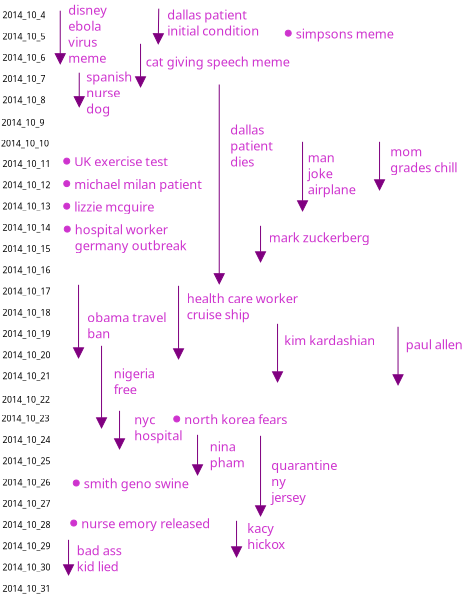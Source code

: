 <?xml version="1.0" encoding="UTF-8"?>
<dia:diagram xmlns:dia="http://www.lysator.liu.se/~alla/dia/">
  <dia:layer name="Background" visible="true" active="true">
    <dia:object type="Standard - Text" version="1" id="O0">
      <dia:attribute name="obj_pos">
        <dia:point val="1.16,1.737"/>
      </dia:attribute>
      <dia:attribute name="obj_bb">
        <dia:rectangle val="1.16,1.33;3.537,1.842"/>
      </dia:attribute>
      <dia:attribute name="text">
        <dia:composite type="text">
          <dia:attribute name="string">
            <dia:string>#2014_10_4#</dia:string>
          </dia:attribute>
          <dia:attribute name="font">
            <dia:font family="sans" style="0" name="Helvetica"/>
          </dia:attribute>
          <dia:attribute name="height">
            <dia:real val="0.546"/>
          </dia:attribute>
          <dia:attribute name="pos">
            <dia:point val="1.16,1.737"/>
          </dia:attribute>
          <dia:attribute name="color">
            <dia:color val="#000000"/>
          </dia:attribute>
          <dia:attribute name="alignment">
            <dia:enum val="0"/>
          </dia:attribute>
        </dia:composite>
      </dia:attribute>
      <dia:attribute name="valign">
        <dia:enum val="3"/>
      </dia:attribute>
    </dia:object>
    <dia:object type="Standard - Text" version="1" id="O1">
      <dia:attribute name="obj_pos">
        <dia:point val="1.16,2.799"/>
      </dia:attribute>
      <dia:attribute name="obj_bb">
        <dia:rectangle val="1.16,2.391;3.537,2.904"/>
      </dia:attribute>
      <dia:attribute name="text">
        <dia:composite type="text">
          <dia:attribute name="string">
            <dia:string>#2014_10_5#</dia:string>
          </dia:attribute>
          <dia:attribute name="font">
            <dia:font family="sans" style="0" name="Helvetica"/>
          </dia:attribute>
          <dia:attribute name="height">
            <dia:real val="0.546"/>
          </dia:attribute>
          <dia:attribute name="pos">
            <dia:point val="1.16,2.799"/>
          </dia:attribute>
          <dia:attribute name="color">
            <dia:color val="#000000"/>
          </dia:attribute>
          <dia:attribute name="alignment">
            <dia:enum val="0"/>
          </dia:attribute>
        </dia:composite>
      </dia:attribute>
      <dia:attribute name="valign">
        <dia:enum val="3"/>
      </dia:attribute>
    </dia:object>
    <dia:object type="Standard - Text" version="1" id="O2">
      <dia:attribute name="obj_pos">
        <dia:point val="1.16,3.861"/>
      </dia:attribute>
      <dia:attribute name="obj_bb">
        <dia:rectangle val="1.16,3.453;3.537,3.966"/>
      </dia:attribute>
      <dia:attribute name="text">
        <dia:composite type="text">
          <dia:attribute name="string">
            <dia:string>#2014_10_6#</dia:string>
          </dia:attribute>
          <dia:attribute name="font">
            <dia:font family="sans" style="0" name="Helvetica"/>
          </dia:attribute>
          <dia:attribute name="height">
            <dia:real val="0.546"/>
          </dia:attribute>
          <dia:attribute name="pos">
            <dia:point val="1.16,3.861"/>
          </dia:attribute>
          <dia:attribute name="color">
            <dia:color val="#000000"/>
          </dia:attribute>
          <dia:attribute name="alignment">
            <dia:enum val="0"/>
          </dia:attribute>
        </dia:composite>
      </dia:attribute>
      <dia:attribute name="valign">
        <dia:enum val="3"/>
      </dia:attribute>
    </dia:object>
    <dia:object type="Standard - Text" version="1" id="O3">
      <dia:attribute name="obj_pos">
        <dia:point val="1.16,4.922"/>
      </dia:attribute>
      <dia:attribute name="obj_bb">
        <dia:rectangle val="1.16,4.515;3.537,5.027"/>
      </dia:attribute>
      <dia:attribute name="text">
        <dia:composite type="text">
          <dia:attribute name="string">
            <dia:string>#2014_10_7#</dia:string>
          </dia:attribute>
          <dia:attribute name="font">
            <dia:font family="sans" style="0" name="Helvetica"/>
          </dia:attribute>
          <dia:attribute name="height">
            <dia:real val="0.546"/>
          </dia:attribute>
          <dia:attribute name="pos">
            <dia:point val="1.16,4.922"/>
          </dia:attribute>
          <dia:attribute name="color">
            <dia:color val="#000000"/>
          </dia:attribute>
          <dia:attribute name="alignment">
            <dia:enum val="0"/>
          </dia:attribute>
        </dia:composite>
      </dia:attribute>
      <dia:attribute name="valign">
        <dia:enum val="3"/>
      </dia:attribute>
    </dia:object>
    <dia:object type="Standard - Text" version="1" id="O4">
      <dia:attribute name="obj_pos">
        <dia:point val="1.16,5.984"/>
      </dia:attribute>
      <dia:attribute name="obj_bb">
        <dia:rectangle val="1.16,5.577;3.537,6.089"/>
      </dia:attribute>
      <dia:attribute name="text">
        <dia:composite type="text">
          <dia:attribute name="string">
            <dia:string>#2014_10_8#</dia:string>
          </dia:attribute>
          <dia:attribute name="font">
            <dia:font family="sans" style="0" name="Helvetica"/>
          </dia:attribute>
          <dia:attribute name="height">
            <dia:real val="0.546"/>
          </dia:attribute>
          <dia:attribute name="pos">
            <dia:point val="1.16,5.984"/>
          </dia:attribute>
          <dia:attribute name="color">
            <dia:color val="#000000"/>
          </dia:attribute>
          <dia:attribute name="alignment">
            <dia:enum val="0"/>
          </dia:attribute>
        </dia:composite>
      </dia:attribute>
      <dia:attribute name="valign">
        <dia:enum val="3"/>
      </dia:attribute>
    </dia:object>
    <dia:object type="Standard - Text" version="1" id="O5">
      <dia:attribute name="obj_pos">
        <dia:point val="1.11,7.108"/>
      </dia:attribute>
      <dia:attribute name="obj_bb">
        <dia:rectangle val="1.11,6.7;3.487,7.213"/>
      </dia:attribute>
      <dia:attribute name="text">
        <dia:composite type="text">
          <dia:attribute name="string">
            <dia:string>#2014_10_9#</dia:string>
          </dia:attribute>
          <dia:attribute name="font">
            <dia:font family="sans" style="0" name="Helvetica"/>
          </dia:attribute>
          <dia:attribute name="height">
            <dia:real val="0.546"/>
          </dia:attribute>
          <dia:attribute name="pos">
            <dia:point val="1.11,7.108"/>
          </dia:attribute>
          <dia:attribute name="color">
            <dia:color val="#000000"/>
          </dia:attribute>
          <dia:attribute name="alignment">
            <dia:enum val="0"/>
          </dia:attribute>
        </dia:composite>
      </dia:attribute>
      <dia:attribute name="valign">
        <dia:enum val="3"/>
      </dia:attribute>
    </dia:object>
    <dia:object type="Standard - Text" version="1" id="O6">
      <dia:attribute name="obj_pos">
        <dia:point val="1.16,9.17"/>
      </dia:attribute>
      <dia:attribute name="obj_bb">
        <dia:rectangle val="1.16,8.762;3.815,9.275"/>
      </dia:attribute>
      <dia:attribute name="text">
        <dia:composite type="text">
          <dia:attribute name="string">
            <dia:string>#2014_10_11#</dia:string>
          </dia:attribute>
          <dia:attribute name="font">
            <dia:font family="sans" style="0" name="Helvetica"/>
          </dia:attribute>
          <dia:attribute name="height">
            <dia:real val="0.546"/>
          </dia:attribute>
          <dia:attribute name="pos">
            <dia:point val="1.16,9.17"/>
          </dia:attribute>
          <dia:attribute name="color">
            <dia:color val="#000000"/>
          </dia:attribute>
          <dia:attribute name="alignment">
            <dia:enum val="0"/>
          </dia:attribute>
        </dia:composite>
      </dia:attribute>
      <dia:attribute name="valign">
        <dia:enum val="3"/>
      </dia:attribute>
    </dia:object>
    <dia:object type="Standard - Text" version="1" id="O7">
      <dia:attribute name="obj_pos">
        <dia:point val="1.16,10.231"/>
      </dia:attribute>
      <dia:attribute name="obj_bb">
        <dia:rectangle val="1.16,9.824;3.815,10.336"/>
      </dia:attribute>
      <dia:attribute name="text">
        <dia:composite type="text">
          <dia:attribute name="string">
            <dia:string>#2014_10_12#</dia:string>
          </dia:attribute>
          <dia:attribute name="font">
            <dia:font family="sans" style="0" name="Helvetica"/>
          </dia:attribute>
          <dia:attribute name="height">
            <dia:real val="0.546"/>
          </dia:attribute>
          <dia:attribute name="pos">
            <dia:point val="1.16,10.231"/>
          </dia:attribute>
          <dia:attribute name="color">
            <dia:color val="#000000"/>
          </dia:attribute>
          <dia:attribute name="alignment">
            <dia:enum val="0"/>
          </dia:attribute>
        </dia:composite>
      </dia:attribute>
      <dia:attribute name="valign">
        <dia:enum val="3"/>
      </dia:attribute>
    </dia:object>
    <dia:object type="Standard - Text" version="1" id="O8">
      <dia:attribute name="obj_pos">
        <dia:point val="1.16,11.293"/>
      </dia:attribute>
      <dia:attribute name="obj_bb">
        <dia:rectangle val="1.16,10.886;3.815,11.398"/>
      </dia:attribute>
      <dia:attribute name="text">
        <dia:composite type="text">
          <dia:attribute name="string">
            <dia:string>#2014_10_13#</dia:string>
          </dia:attribute>
          <dia:attribute name="font">
            <dia:font family="sans" style="0" name="Helvetica"/>
          </dia:attribute>
          <dia:attribute name="height">
            <dia:real val="0.546"/>
          </dia:attribute>
          <dia:attribute name="pos">
            <dia:point val="1.16,11.293"/>
          </dia:attribute>
          <dia:attribute name="color">
            <dia:color val="#000000"/>
          </dia:attribute>
          <dia:attribute name="alignment">
            <dia:enum val="0"/>
          </dia:attribute>
        </dia:composite>
      </dia:attribute>
      <dia:attribute name="valign">
        <dia:enum val="3"/>
      </dia:attribute>
    </dia:object>
    <dia:object type="Standard - Text" version="1" id="O9">
      <dia:attribute name="obj_pos">
        <dia:point val="1.16,12.355"/>
      </dia:attribute>
      <dia:attribute name="obj_bb">
        <dia:rectangle val="1.16,11.947;3.815,12.46"/>
      </dia:attribute>
      <dia:attribute name="text">
        <dia:composite type="text">
          <dia:attribute name="string">
            <dia:string>#2014_10_14#</dia:string>
          </dia:attribute>
          <dia:attribute name="font">
            <dia:font family="sans" style="0" name="Helvetica"/>
          </dia:attribute>
          <dia:attribute name="height">
            <dia:real val="0.546"/>
          </dia:attribute>
          <dia:attribute name="pos">
            <dia:point val="1.16,12.355"/>
          </dia:attribute>
          <dia:attribute name="color">
            <dia:color val="#000000"/>
          </dia:attribute>
          <dia:attribute name="alignment">
            <dia:enum val="0"/>
          </dia:attribute>
        </dia:composite>
      </dia:attribute>
      <dia:attribute name="valign">
        <dia:enum val="3"/>
      </dia:attribute>
    </dia:object>
    <dia:object type="Standard - Text" version="1" id="O10">
      <dia:attribute name="obj_pos">
        <dia:point val="1.16,13.417"/>
      </dia:attribute>
      <dia:attribute name="obj_bb">
        <dia:rectangle val="1.16,13.009;3.815,13.522"/>
      </dia:attribute>
      <dia:attribute name="text">
        <dia:composite type="text">
          <dia:attribute name="string">
            <dia:string>#2014_10_15#</dia:string>
          </dia:attribute>
          <dia:attribute name="font">
            <dia:font family="sans" style="0" name="Helvetica"/>
          </dia:attribute>
          <dia:attribute name="height">
            <dia:real val="0.546"/>
          </dia:attribute>
          <dia:attribute name="pos">
            <dia:point val="1.16,13.417"/>
          </dia:attribute>
          <dia:attribute name="color">
            <dia:color val="#000000"/>
          </dia:attribute>
          <dia:attribute name="alignment">
            <dia:enum val="0"/>
          </dia:attribute>
        </dia:composite>
      </dia:attribute>
      <dia:attribute name="valign">
        <dia:enum val="3"/>
      </dia:attribute>
    </dia:object>
    <dia:object type="Standard - Text" version="1" id="O11">
      <dia:attribute name="obj_pos">
        <dia:point val="1.16,14.479"/>
      </dia:attribute>
      <dia:attribute name="obj_bb">
        <dia:rectangle val="1.16,14.071;3.815,14.584"/>
      </dia:attribute>
      <dia:attribute name="text">
        <dia:composite type="text">
          <dia:attribute name="string">
            <dia:string>#2014_10_16#</dia:string>
          </dia:attribute>
          <dia:attribute name="font">
            <dia:font family="sans" style="0" name="Helvetica"/>
          </dia:attribute>
          <dia:attribute name="height">
            <dia:real val="0.546"/>
          </dia:attribute>
          <dia:attribute name="pos">
            <dia:point val="1.16,14.479"/>
          </dia:attribute>
          <dia:attribute name="color">
            <dia:color val="#000000"/>
          </dia:attribute>
          <dia:attribute name="alignment">
            <dia:enum val="0"/>
          </dia:attribute>
        </dia:composite>
      </dia:attribute>
      <dia:attribute name="valign">
        <dia:enum val="3"/>
      </dia:attribute>
    </dia:object>
    <dia:object type="Standard - Text" version="1" id="O12">
      <dia:attribute name="obj_pos">
        <dia:point val="1.16,15.54"/>
      </dia:attribute>
      <dia:attribute name="obj_bb">
        <dia:rectangle val="1.16,15.133;3.815,15.645"/>
      </dia:attribute>
      <dia:attribute name="text">
        <dia:composite type="text">
          <dia:attribute name="string">
            <dia:string>#2014_10_17#</dia:string>
          </dia:attribute>
          <dia:attribute name="font">
            <dia:font family="sans" style="0" name="Helvetica"/>
          </dia:attribute>
          <dia:attribute name="height">
            <dia:real val="0.546"/>
          </dia:attribute>
          <dia:attribute name="pos">
            <dia:point val="1.16,15.54"/>
          </dia:attribute>
          <dia:attribute name="color">
            <dia:color val="#000000"/>
          </dia:attribute>
          <dia:attribute name="alignment">
            <dia:enum val="0"/>
          </dia:attribute>
        </dia:composite>
      </dia:attribute>
      <dia:attribute name="valign">
        <dia:enum val="3"/>
      </dia:attribute>
    </dia:object>
    <dia:object type="Standard - Text" version="1" id="O13">
      <dia:attribute name="obj_pos">
        <dia:point val="1.16,16.602"/>
      </dia:attribute>
      <dia:attribute name="obj_bb">
        <dia:rectangle val="1.16,16.195;3.815,16.707"/>
      </dia:attribute>
      <dia:attribute name="text">
        <dia:composite type="text">
          <dia:attribute name="string">
            <dia:string>#2014_10_18#</dia:string>
          </dia:attribute>
          <dia:attribute name="font">
            <dia:font family="sans" style="0" name="Helvetica"/>
          </dia:attribute>
          <dia:attribute name="height">
            <dia:real val="0.546"/>
          </dia:attribute>
          <dia:attribute name="pos">
            <dia:point val="1.16,16.602"/>
          </dia:attribute>
          <dia:attribute name="color">
            <dia:color val="#000000"/>
          </dia:attribute>
          <dia:attribute name="alignment">
            <dia:enum val="0"/>
          </dia:attribute>
        </dia:composite>
      </dia:attribute>
      <dia:attribute name="valign">
        <dia:enum val="3"/>
      </dia:attribute>
    </dia:object>
    <dia:object type="Standard - Text" version="1" id="O14">
      <dia:attribute name="obj_pos">
        <dia:point val="1.16,17.664"/>
      </dia:attribute>
      <dia:attribute name="obj_bb">
        <dia:rectangle val="1.16,17.256;3.815,17.769"/>
      </dia:attribute>
      <dia:attribute name="text">
        <dia:composite type="text">
          <dia:attribute name="string">
            <dia:string>#2014_10_19#</dia:string>
          </dia:attribute>
          <dia:attribute name="font">
            <dia:font family="sans" style="0" name="Helvetica"/>
          </dia:attribute>
          <dia:attribute name="height">
            <dia:real val="0.546"/>
          </dia:attribute>
          <dia:attribute name="pos">
            <dia:point val="1.16,17.664"/>
          </dia:attribute>
          <dia:attribute name="color">
            <dia:color val="#000000"/>
          </dia:attribute>
          <dia:attribute name="alignment">
            <dia:enum val="0"/>
          </dia:attribute>
        </dia:composite>
      </dia:attribute>
      <dia:attribute name="valign">
        <dia:enum val="3"/>
      </dia:attribute>
    </dia:object>
    <dia:object type="Standard - Text" version="1" id="O15">
      <dia:attribute name="obj_pos">
        <dia:point val="1.16,18.726"/>
      </dia:attribute>
      <dia:attribute name="obj_bb">
        <dia:rectangle val="1.16,18.318;3.815,18.831"/>
      </dia:attribute>
      <dia:attribute name="text">
        <dia:composite type="text">
          <dia:attribute name="string">
            <dia:string>#2014_10_20#</dia:string>
          </dia:attribute>
          <dia:attribute name="font">
            <dia:font family="sans" style="0" name="Helvetica"/>
          </dia:attribute>
          <dia:attribute name="height">
            <dia:real val="0.546"/>
          </dia:attribute>
          <dia:attribute name="pos">
            <dia:point val="1.16,18.726"/>
          </dia:attribute>
          <dia:attribute name="color">
            <dia:color val="#000000"/>
          </dia:attribute>
          <dia:attribute name="alignment">
            <dia:enum val="0"/>
          </dia:attribute>
        </dia:composite>
      </dia:attribute>
      <dia:attribute name="valign">
        <dia:enum val="3"/>
      </dia:attribute>
    </dia:object>
    <dia:object type="Standard - Text" version="1" id="O16">
      <dia:attribute name="obj_pos">
        <dia:point val="1.16,19.787"/>
      </dia:attribute>
      <dia:attribute name="obj_bb">
        <dia:rectangle val="1.16,19.38;3.815,19.892"/>
      </dia:attribute>
      <dia:attribute name="text">
        <dia:composite type="text">
          <dia:attribute name="string">
            <dia:string>#2014_10_21#</dia:string>
          </dia:attribute>
          <dia:attribute name="font">
            <dia:font family="sans" style="0" name="Helvetica"/>
          </dia:attribute>
          <dia:attribute name="height">
            <dia:real val="0.546"/>
          </dia:attribute>
          <dia:attribute name="pos">
            <dia:point val="1.16,19.787"/>
          </dia:attribute>
          <dia:attribute name="color">
            <dia:color val="#000000"/>
          </dia:attribute>
          <dia:attribute name="alignment">
            <dia:enum val="0"/>
          </dia:attribute>
        </dia:composite>
      </dia:attribute>
      <dia:attribute name="valign">
        <dia:enum val="3"/>
      </dia:attribute>
    </dia:object>
    <dia:object type="Standard - Text" version="1" id="O17">
      <dia:attribute name="obj_pos">
        <dia:point val="1.11,21.899"/>
      </dia:attribute>
      <dia:attribute name="obj_bb">
        <dia:rectangle val="1.11,21.492;3.765,22.004"/>
      </dia:attribute>
      <dia:attribute name="text">
        <dia:composite type="text">
          <dia:attribute name="string">
            <dia:string>#2014_10_23#</dia:string>
          </dia:attribute>
          <dia:attribute name="font">
            <dia:font family="sans" style="0" name="Helvetica"/>
          </dia:attribute>
          <dia:attribute name="height">
            <dia:real val="0.546"/>
          </dia:attribute>
          <dia:attribute name="pos">
            <dia:point val="1.11,21.899"/>
          </dia:attribute>
          <dia:attribute name="color">
            <dia:color val="#000000"/>
          </dia:attribute>
          <dia:attribute name="alignment">
            <dia:enum val="0"/>
          </dia:attribute>
        </dia:composite>
      </dia:attribute>
      <dia:attribute name="valign">
        <dia:enum val="3"/>
      </dia:attribute>
    </dia:object>
    <dia:object type="Standard - Text" version="1" id="O18">
      <dia:attribute name="obj_pos">
        <dia:point val="1.16,22.973"/>
      </dia:attribute>
      <dia:attribute name="obj_bb">
        <dia:rectangle val="1.16,22.565;3.815,23.078"/>
      </dia:attribute>
      <dia:attribute name="text">
        <dia:composite type="text">
          <dia:attribute name="string">
            <dia:string>#2014_10_24#</dia:string>
          </dia:attribute>
          <dia:attribute name="font">
            <dia:font family="sans" style="0" name="Helvetica"/>
          </dia:attribute>
          <dia:attribute name="height">
            <dia:real val="0.546"/>
          </dia:attribute>
          <dia:attribute name="pos">
            <dia:point val="1.16,22.973"/>
          </dia:attribute>
          <dia:attribute name="color">
            <dia:color val="#000000"/>
          </dia:attribute>
          <dia:attribute name="alignment">
            <dia:enum val="0"/>
          </dia:attribute>
        </dia:composite>
      </dia:attribute>
      <dia:attribute name="valign">
        <dia:enum val="3"/>
      </dia:attribute>
    </dia:object>
    <dia:object type="Standard - Text" version="1" id="O19">
      <dia:attribute name="obj_pos">
        <dia:point val="1.16,24.035"/>
      </dia:attribute>
      <dia:attribute name="obj_bb">
        <dia:rectangle val="1.16,23.627;3.815,24.14"/>
      </dia:attribute>
      <dia:attribute name="text">
        <dia:composite type="text">
          <dia:attribute name="string">
            <dia:string>#2014_10_25#</dia:string>
          </dia:attribute>
          <dia:attribute name="font">
            <dia:font family="sans" style="0" name="Helvetica"/>
          </dia:attribute>
          <dia:attribute name="height">
            <dia:real val="0.546"/>
          </dia:attribute>
          <dia:attribute name="pos">
            <dia:point val="1.16,24.035"/>
          </dia:attribute>
          <dia:attribute name="color">
            <dia:color val="#000000"/>
          </dia:attribute>
          <dia:attribute name="alignment">
            <dia:enum val="0"/>
          </dia:attribute>
        </dia:composite>
      </dia:attribute>
      <dia:attribute name="valign">
        <dia:enum val="3"/>
      </dia:attribute>
    </dia:object>
    <dia:object type="Standard - Text" version="1" id="O20">
      <dia:attribute name="obj_pos">
        <dia:point val="1.16,25.096"/>
      </dia:attribute>
      <dia:attribute name="obj_bb">
        <dia:rectangle val="1.16,24.689;3.815,25.201"/>
      </dia:attribute>
      <dia:attribute name="text">
        <dia:composite type="text">
          <dia:attribute name="string">
            <dia:string>#2014_10_26#</dia:string>
          </dia:attribute>
          <dia:attribute name="font">
            <dia:font family="sans" style="0" name="Helvetica"/>
          </dia:attribute>
          <dia:attribute name="height">
            <dia:real val="0.546"/>
          </dia:attribute>
          <dia:attribute name="pos">
            <dia:point val="1.16,25.096"/>
          </dia:attribute>
          <dia:attribute name="color">
            <dia:color val="#000000"/>
          </dia:attribute>
          <dia:attribute name="alignment">
            <dia:enum val="0"/>
          </dia:attribute>
        </dia:composite>
      </dia:attribute>
      <dia:attribute name="valign">
        <dia:enum val="3"/>
      </dia:attribute>
    </dia:object>
    <dia:object type="Standard - Text" version="1" id="O21">
      <dia:attribute name="obj_pos">
        <dia:point val="1.16,26.158"/>
      </dia:attribute>
      <dia:attribute name="obj_bb">
        <dia:rectangle val="1.16,25.751;3.815,26.263"/>
      </dia:attribute>
      <dia:attribute name="text">
        <dia:composite type="text">
          <dia:attribute name="string">
            <dia:string>#2014_10_27#</dia:string>
          </dia:attribute>
          <dia:attribute name="font">
            <dia:font family="sans" style="0" name="Helvetica"/>
          </dia:attribute>
          <dia:attribute name="height">
            <dia:real val="0.546"/>
          </dia:attribute>
          <dia:attribute name="pos">
            <dia:point val="1.16,26.158"/>
          </dia:attribute>
          <dia:attribute name="color">
            <dia:color val="#000000"/>
          </dia:attribute>
          <dia:attribute name="alignment">
            <dia:enum val="0"/>
          </dia:attribute>
        </dia:composite>
      </dia:attribute>
      <dia:attribute name="valign">
        <dia:enum val="3"/>
      </dia:attribute>
    </dia:object>
    <dia:object type="Standard - Text" version="1" id="O22">
      <dia:attribute name="obj_pos">
        <dia:point val="1.16,29.343"/>
      </dia:attribute>
      <dia:attribute name="obj_bb">
        <dia:rectangle val="1.16,28.936;3.815,29.448"/>
      </dia:attribute>
      <dia:attribute name="text">
        <dia:composite type="text">
          <dia:attribute name="string">
            <dia:string>#2014_10_30#</dia:string>
          </dia:attribute>
          <dia:attribute name="font">
            <dia:font family="sans" style="0" name="Helvetica"/>
          </dia:attribute>
          <dia:attribute name="height">
            <dia:real val="0.546"/>
          </dia:attribute>
          <dia:attribute name="pos">
            <dia:point val="1.16,29.343"/>
          </dia:attribute>
          <dia:attribute name="color">
            <dia:color val="#000000"/>
          </dia:attribute>
          <dia:attribute name="alignment">
            <dia:enum val="0"/>
          </dia:attribute>
        </dia:composite>
      </dia:attribute>
      <dia:attribute name="valign">
        <dia:enum val="3"/>
      </dia:attribute>
    </dia:object>
    <dia:object type="Standard - Text" version="1" id="O23">
      <dia:attribute name="obj_pos">
        <dia:point val="1.16,27.22"/>
      </dia:attribute>
      <dia:attribute name="obj_bb">
        <dia:rectangle val="1.16,26.812;3.815,27.325"/>
      </dia:attribute>
      <dia:attribute name="text">
        <dia:composite type="text">
          <dia:attribute name="string">
            <dia:string>#2014_10_28#</dia:string>
          </dia:attribute>
          <dia:attribute name="font">
            <dia:font family="sans" style="0" name="Helvetica"/>
          </dia:attribute>
          <dia:attribute name="height">
            <dia:real val="0.546"/>
          </dia:attribute>
          <dia:attribute name="pos">
            <dia:point val="1.16,27.22"/>
          </dia:attribute>
          <dia:attribute name="color">
            <dia:color val="#000000"/>
          </dia:attribute>
          <dia:attribute name="alignment">
            <dia:enum val="0"/>
          </dia:attribute>
        </dia:composite>
      </dia:attribute>
      <dia:attribute name="valign">
        <dia:enum val="3"/>
      </dia:attribute>
    </dia:object>
    <dia:object type="Standard - Text" version="1" id="O24">
      <dia:attribute name="obj_pos">
        <dia:point val="1.16,28.282"/>
      </dia:attribute>
      <dia:attribute name="obj_bb">
        <dia:rectangle val="1.16,27.874;3.815,28.387"/>
      </dia:attribute>
      <dia:attribute name="text">
        <dia:composite type="text">
          <dia:attribute name="string">
            <dia:string>#2014_10_29#</dia:string>
          </dia:attribute>
          <dia:attribute name="font">
            <dia:font family="sans" style="0" name="Helvetica"/>
          </dia:attribute>
          <dia:attribute name="height">
            <dia:real val="0.546"/>
          </dia:attribute>
          <dia:attribute name="pos">
            <dia:point val="1.16,28.282"/>
          </dia:attribute>
          <dia:attribute name="color">
            <dia:color val="#000000"/>
          </dia:attribute>
          <dia:attribute name="alignment">
            <dia:enum val="0"/>
          </dia:attribute>
        </dia:composite>
      </dia:attribute>
      <dia:attribute name="valign">
        <dia:enum val="3"/>
      </dia:attribute>
    </dia:object>
    <dia:object type="Standard - Text" version="1" id="O25">
      <dia:attribute name="obj_pos">
        <dia:point val="1.16,30.405"/>
      </dia:attribute>
      <dia:attribute name="obj_bb">
        <dia:rectangle val="1.16,29.998;3.815,30.51"/>
      </dia:attribute>
      <dia:attribute name="text">
        <dia:composite type="text">
          <dia:attribute name="string">
            <dia:string>#2014_10_31#</dia:string>
          </dia:attribute>
          <dia:attribute name="font">
            <dia:font family="sans" style="0" name="Helvetica"/>
          </dia:attribute>
          <dia:attribute name="height">
            <dia:real val="0.546"/>
          </dia:attribute>
          <dia:attribute name="pos">
            <dia:point val="1.16,30.405"/>
          </dia:attribute>
          <dia:attribute name="color">
            <dia:color val="#000000"/>
          </dia:attribute>
          <dia:attribute name="alignment">
            <dia:enum val="0"/>
          </dia:attribute>
        </dia:composite>
      </dia:attribute>
      <dia:attribute name="valign">
        <dia:enum val="3"/>
      </dia:attribute>
    </dia:object>
    <dia:object type="Standard - Text" version="1" id="O26">
      <dia:attribute name="obj_pos">
        <dia:point val="1.088,8.146"/>
      </dia:attribute>
      <dia:attribute name="obj_bb">
        <dia:rectangle val="1.088,7.739;3.743,8.251"/>
      </dia:attribute>
      <dia:attribute name="text">
        <dia:composite type="text">
          <dia:attribute name="string">
            <dia:string>#2014_10_10#</dia:string>
          </dia:attribute>
          <dia:attribute name="font">
            <dia:font family="sans" style="0" name="Helvetica"/>
          </dia:attribute>
          <dia:attribute name="height">
            <dia:real val="0.546"/>
          </dia:attribute>
          <dia:attribute name="pos">
            <dia:point val="1.088,8.146"/>
          </dia:attribute>
          <dia:attribute name="color">
            <dia:color val="#000000"/>
          </dia:attribute>
          <dia:attribute name="alignment">
            <dia:enum val="0"/>
          </dia:attribute>
        </dia:composite>
      </dia:attribute>
      <dia:attribute name="valign">
        <dia:enum val="3"/>
      </dia:attribute>
    </dia:object>
    <dia:object type="Standard - Text" version="1" id="O27">
      <dia:attribute name="obj_pos">
        <dia:point val="1.133,20.961"/>
      </dia:attribute>
      <dia:attribute name="obj_bb">
        <dia:rectangle val="1.133,20.553;3.788,21.066"/>
      </dia:attribute>
      <dia:attribute name="text">
        <dia:composite type="text">
          <dia:attribute name="string">
            <dia:string>#2014_10_22#</dia:string>
          </dia:attribute>
          <dia:attribute name="font">
            <dia:font family="sans" style="0" name="Helvetica"/>
          </dia:attribute>
          <dia:attribute name="height">
            <dia:real val="0.546"/>
          </dia:attribute>
          <dia:attribute name="pos">
            <dia:point val="1.133,20.961"/>
          </dia:attribute>
          <dia:attribute name="color">
            <dia:color val="#000000"/>
          </dia:attribute>
          <dia:attribute name="alignment">
            <dia:enum val="0"/>
          </dia:attribute>
        </dia:composite>
      </dia:attribute>
      <dia:attribute name="valign">
        <dia:enum val="3"/>
      </dia:attribute>
    </dia:object>
    <dia:object type="Standard - Line" version="0" id="O28">
      <dia:attribute name="obj_pos">
        <dia:point val="4.05,1.355"/>
      </dia:attribute>
      <dia:attribute name="obj_bb">
        <dia:rectangle val="3.8,1.355;4.3,4.005"/>
      </dia:attribute>
      <dia:attribute name="conn_endpoints">
        <dia:point val="4.05,1.355"/>
        <dia:point val="4.05,4.005"/>
      </dia:attribute>
      <dia:attribute name="numcp">
        <dia:int val="1"/>
      </dia:attribute>
      <dia:attribute name="line_color">
        <dia:color val="#800080"/>
      </dia:attribute>
      <dia:attribute name="line_width">
        <dia:real val="0"/>
      </dia:attribute>
      <dia:attribute name="end_arrow">
        <dia:enum val="3"/>
      </dia:attribute>
      <dia:attribute name="end_arrow_length">
        <dia:real val="0.5"/>
      </dia:attribute>
      <dia:attribute name="end_arrow_width">
        <dia:real val="0.5"/>
      </dia:attribute>
    </dia:object>
    <dia:object type="Standard - Text" version="1" id="O29">
      <dia:attribute name="obj_pos">
        <dia:point val="4.45,1.554"/>
      </dia:attribute>
      <dia:attribute name="obj_bb">
        <dia:rectangle val="4.45,0.96;6.75,4.107"/>
      </dia:attribute>
      <dia:attribute name="text">
        <dia:composite type="text">
          <dia:attribute name="string">
            <dia:string>#disney 
ebola 
virus 
meme#</dia:string>
          </dia:attribute>
          <dia:attribute name="font">
            <dia:font family="sans" style="0" name="Helvetica"/>
          </dia:attribute>
          <dia:attribute name="height">
            <dia:real val="0.8"/>
          </dia:attribute>
          <dia:attribute name="pos">
            <dia:point val="4.45,1.554"/>
          </dia:attribute>
          <dia:attribute name="color">
            <dia:color val="#ce33ce"/>
          </dia:attribute>
          <dia:attribute name="alignment">
            <dia:enum val="0"/>
          </dia:attribute>
        </dia:composite>
      </dia:attribute>
      <dia:attribute name="valign">
        <dia:enum val="3"/>
      </dia:attribute>
    </dia:object>
    <dia:object type="Standard - Line" version="0" id="O30">
      <dia:attribute name="obj_pos">
        <dia:point val="8.975,1.252"/>
      </dia:attribute>
      <dia:attribute name="obj_bb">
        <dia:rectangle val="8.707,1.252;9.207,3.005"/>
      </dia:attribute>
      <dia:attribute name="conn_endpoints">
        <dia:point val="8.975,1.252"/>
        <dia:point val="8.95,3.005"/>
      </dia:attribute>
      <dia:attribute name="numcp">
        <dia:int val="1"/>
      </dia:attribute>
      <dia:attribute name="line_color">
        <dia:color val="#800080"/>
      </dia:attribute>
      <dia:attribute name="line_width">
        <dia:real val="0"/>
      </dia:attribute>
      <dia:attribute name="end_arrow">
        <dia:enum val="3"/>
      </dia:attribute>
      <dia:attribute name="end_arrow_length">
        <dia:real val="0.5"/>
      </dia:attribute>
      <dia:attribute name="end_arrow_width">
        <dia:real val="0.5"/>
      </dia:attribute>
    </dia:object>
    <dia:object type="Standard - Text" version="1" id="O31">
      <dia:attribute name="obj_pos">
        <dia:point val="9.4,1.794"/>
      </dia:attribute>
      <dia:attribute name="obj_bb">
        <dia:rectangle val="9.4,1.2;14.32,2.747"/>
      </dia:attribute>
      <dia:attribute name="text">
        <dia:composite type="text">
          <dia:attribute name="string">
            <dia:string>#dallas patient
initial condition#</dia:string>
          </dia:attribute>
          <dia:attribute name="font">
            <dia:font family="sans" style="0" name="Helvetica"/>
          </dia:attribute>
          <dia:attribute name="height">
            <dia:real val="0.8"/>
          </dia:attribute>
          <dia:attribute name="pos">
            <dia:point val="9.4,1.794"/>
          </dia:attribute>
          <dia:attribute name="color">
            <dia:color val="#ce33ce"/>
          </dia:attribute>
          <dia:attribute name="alignment">
            <dia:enum val="0"/>
          </dia:attribute>
        </dia:composite>
      </dia:attribute>
      <dia:attribute name="valign">
        <dia:enum val="3"/>
      </dia:attribute>
    </dia:object>
    <dia:object type="Standard - Ellipse" version="0" id="O32">
      <dia:attribute name="obj_pos">
        <dia:point val="15.3,2.329"/>
      </dia:attribute>
      <dia:attribute name="obj_bb">
        <dia:rectangle val="15.3,2.329;15.6,2.63"/>
      </dia:attribute>
      <dia:attribute name="elem_corner">
        <dia:point val="15.3,2.329"/>
      </dia:attribute>
      <dia:attribute name="elem_width">
        <dia:real val="0.3"/>
      </dia:attribute>
      <dia:attribute name="elem_height">
        <dia:real val="0.3"/>
      </dia:attribute>
      <dia:attribute name="border_width">
        <dia:real val="0"/>
      </dia:attribute>
      <dia:attribute name="border_color">
        <dia:color val="#ce33ce"/>
      </dia:attribute>
      <dia:attribute name="inner_color">
        <dia:color val="#ce33ce"/>
      </dia:attribute>
      <dia:attribute name="aspect">
        <dia:enum val="2"/>
      </dia:attribute>
    </dia:object>
    <dia:object type="Standard - Text" version="1" id="O33">
      <dia:attribute name="obj_pos">
        <dia:point val="15.825,2.742"/>
      </dia:attribute>
      <dia:attribute name="obj_bb">
        <dia:rectangle val="15.825,2.147;21.065,2.894"/>
      </dia:attribute>
      <dia:attribute name="text">
        <dia:composite type="text">
          <dia:attribute name="string">
            <dia:string>#simpsons meme#</dia:string>
          </dia:attribute>
          <dia:attribute name="font">
            <dia:font family="sans" style="0" name="Helvetica"/>
          </dia:attribute>
          <dia:attribute name="height">
            <dia:real val="0.8"/>
          </dia:attribute>
          <dia:attribute name="pos">
            <dia:point val="15.825,2.742"/>
          </dia:attribute>
          <dia:attribute name="color">
            <dia:color val="#ce33ce"/>
          </dia:attribute>
          <dia:attribute name="alignment">
            <dia:enum val="0"/>
          </dia:attribute>
        </dia:composite>
      </dia:attribute>
      <dia:attribute name="valign">
        <dia:enum val="3"/>
      </dia:attribute>
    </dia:object>
    <dia:object type="Standard - Text" version="1" id="O34">
      <dia:attribute name="obj_pos">
        <dia:point val="8.325,4.142"/>
      </dia:attribute>
      <dia:attribute name="obj_bb">
        <dia:rectangle val="8.325,3.547;16.205,4.295"/>
      </dia:attribute>
      <dia:attribute name="text">
        <dia:composite type="text">
          <dia:attribute name="string">
            <dia:string>#cat giving speech meme#</dia:string>
          </dia:attribute>
          <dia:attribute name="font">
            <dia:font family="sans" style="0" name="Helvetica"/>
          </dia:attribute>
          <dia:attribute name="height">
            <dia:real val="0.8"/>
          </dia:attribute>
          <dia:attribute name="pos">
            <dia:point val="8.325,4.142"/>
          </dia:attribute>
          <dia:attribute name="color">
            <dia:color val="#ce33ce"/>
          </dia:attribute>
          <dia:attribute name="alignment">
            <dia:enum val="0"/>
          </dia:attribute>
        </dia:composite>
      </dia:attribute>
      <dia:attribute name="valign">
        <dia:enum val="3"/>
      </dia:attribute>
    </dia:object>
    <dia:object type="Standard - Line" version="0" id="O35">
      <dia:attribute name="obj_pos">
        <dia:point val="5,4.455"/>
      </dia:attribute>
      <dia:attribute name="obj_bb">
        <dia:rectangle val="4.75,4.455;5.25,6.154"/>
      </dia:attribute>
      <dia:attribute name="conn_endpoints">
        <dia:point val="5,4.455"/>
        <dia:point val="5,6.154"/>
      </dia:attribute>
      <dia:attribute name="numcp">
        <dia:int val="1"/>
      </dia:attribute>
      <dia:attribute name="line_color">
        <dia:color val="#800080"/>
      </dia:attribute>
      <dia:attribute name="line_width">
        <dia:real val="0"/>
      </dia:attribute>
      <dia:attribute name="end_arrow">
        <dia:enum val="3"/>
      </dia:attribute>
      <dia:attribute name="end_arrow_length">
        <dia:real val="0.5"/>
      </dia:attribute>
      <dia:attribute name="end_arrow_width">
        <dia:real val="0.5"/>
      </dia:attribute>
    </dia:object>
    <dia:object type="Standard - Line" version="0" id="O36">
      <dia:attribute name="obj_pos">
        <dia:point val="12,5.045"/>
      </dia:attribute>
      <dia:attribute name="obj_bb">
        <dia:rectangle val="11.75,5.045;12.25,15.005"/>
      </dia:attribute>
      <dia:attribute name="conn_endpoints">
        <dia:point val="12,5.045"/>
        <dia:point val="12,15.005"/>
      </dia:attribute>
      <dia:attribute name="numcp">
        <dia:int val="1"/>
      </dia:attribute>
      <dia:attribute name="line_color">
        <dia:color val="#800080"/>
      </dia:attribute>
      <dia:attribute name="line_width">
        <dia:real val="0"/>
      </dia:attribute>
      <dia:attribute name="end_arrow">
        <dia:enum val="3"/>
      </dia:attribute>
      <dia:attribute name="end_arrow_length">
        <dia:real val="0.5"/>
      </dia:attribute>
      <dia:attribute name="end_arrow_width">
        <dia:real val="0.5"/>
      </dia:attribute>
    </dia:object>
    <dia:object type="Standard - Text" version="1" id="O37">
      <dia:attribute name="obj_pos">
        <dia:point val="12.55,7.54"/>
      </dia:attribute>
      <dia:attribute name="obj_bb">
        <dia:rectangle val="12.55,6.944;15.03,9.292"/>
      </dia:attribute>
      <dia:attribute name="text">
        <dia:composite type="text">
          <dia:attribute name="string">
            <dia:string>#dallas
patient 
dies#</dia:string>
          </dia:attribute>
          <dia:attribute name="font">
            <dia:font family="sans" style="0" name="Helvetica"/>
          </dia:attribute>
          <dia:attribute name="height">
            <dia:real val="0.8"/>
          </dia:attribute>
          <dia:attribute name="pos">
            <dia:point val="12.55,7.54"/>
          </dia:attribute>
          <dia:attribute name="color">
            <dia:color val="#ce33ce"/>
          </dia:attribute>
          <dia:attribute name="alignment">
            <dia:enum val="0"/>
          </dia:attribute>
        </dia:composite>
      </dia:attribute>
      <dia:attribute name="valign">
        <dia:enum val="3"/>
      </dia:attribute>
    </dia:object>
    <dia:object type="Standard - Text" version="1" id="O38">
      <dia:attribute name="obj_pos">
        <dia:point val="5.35,4.889"/>
      </dia:attribute>
      <dia:attribute name="obj_bb">
        <dia:rectangle val="5.35,4.295;7.803,6.642"/>
      </dia:attribute>
      <dia:attribute name="text">
        <dia:composite type="text">
          <dia:attribute name="string">
            <dia:string>#spanish
nurse
dog#</dia:string>
          </dia:attribute>
          <dia:attribute name="font">
            <dia:font family="sans" style="0" name="Helvetica"/>
          </dia:attribute>
          <dia:attribute name="height">
            <dia:real val="0.8"/>
          </dia:attribute>
          <dia:attribute name="pos">
            <dia:point val="5.35,4.889"/>
          </dia:attribute>
          <dia:attribute name="color">
            <dia:color val="#ce33ce"/>
          </dia:attribute>
          <dia:attribute name="alignment">
            <dia:enum val="0"/>
          </dia:attribute>
        </dia:composite>
      </dia:attribute>
      <dia:attribute name="valign">
        <dia:enum val="3"/>
      </dia:attribute>
    </dia:object>
    <dia:object type="Standard - Text" version="1" id="O39">
      <dia:attribute name="obj_pos">
        <dia:point val="16.425,8.937"/>
      </dia:attribute>
      <dia:attribute name="obj_bb">
        <dia:rectangle val="16.425,8.342;19.035,10.69"/>
      </dia:attribute>
      <dia:attribute name="text">
        <dia:composite type="text">
          <dia:attribute name="string">
            <dia:string>#man
joke
airplane#</dia:string>
          </dia:attribute>
          <dia:attribute name="font">
            <dia:font family="sans" style="0" name="Helvetica"/>
          </dia:attribute>
          <dia:attribute name="height">
            <dia:real val="0.8"/>
          </dia:attribute>
          <dia:attribute name="pos">
            <dia:point val="16.425,8.937"/>
          </dia:attribute>
          <dia:attribute name="color">
            <dia:color val="#ce33ce"/>
          </dia:attribute>
          <dia:attribute name="alignment">
            <dia:enum val="0"/>
          </dia:attribute>
        </dia:composite>
      </dia:attribute>
      <dia:attribute name="valign">
        <dia:enum val="3"/>
      </dia:attribute>
    </dia:object>
    <dia:object type="Standard - Ellipse" version="0" id="O40">
      <dia:attribute name="obj_pos">
        <dia:point val="4.225,8.725"/>
      </dia:attribute>
      <dia:attribute name="obj_bb">
        <dia:rectangle val="4.225,8.725;4.525,9.024"/>
      </dia:attribute>
      <dia:attribute name="elem_corner">
        <dia:point val="4.225,8.725"/>
      </dia:attribute>
      <dia:attribute name="elem_width">
        <dia:real val="0.3"/>
      </dia:attribute>
      <dia:attribute name="elem_height">
        <dia:real val="0.3"/>
      </dia:attribute>
      <dia:attribute name="border_width">
        <dia:real val="0"/>
      </dia:attribute>
      <dia:attribute name="border_color">
        <dia:color val="#ce33ce"/>
      </dia:attribute>
      <dia:attribute name="inner_color">
        <dia:color val="#ce33ce"/>
      </dia:attribute>
      <dia:attribute name="aspect">
        <dia:enum val="2"/>
      </dia:attribute>
    </dia:object>
    <dia:object type="Standard - Text" version="1" id="O41">
      <dia:attribute name="obj_pos">
        <dia:point val="4.75,9.137"/>
      </dia:attribute>
      <dia:attribute name="obj_bb">
        <dia:rectangle val="4.75,8.542;9.915,9.29"/>
      </dia:attribute>
      <dia:attribute name="text">
        <dia:composite type="text">
          <dia:attribute name="string">
            <dia:string>#UK exercise test#</dia:string>
          </dia:attribute>
          <dia:attribute name="font">
            <dia:font family="sans" style="0" name="Helvetica"/>
          </dia:attribute>
          <dia:attribute name="height">
            <dia:real val="0.8"/>
          </dia:attribute>
          <dia:attribute name="pos">
            <dia:point val="4.75,9.137"/>
          </dia:attribute>
          <dia:attribute name="color">
            <dia:color val="#ce33ce"/>
          </dia:attribute>
          <dia:attribute name="alignment">
            <dia:enum val="0"/>
          </dia:attribute>
        </dia:composite>
      </dia:attribute>
      <dia:attribute name="valign">
        <dia:enum val="3"/>
      </dia:attribute>
    </dia:object>
    <dia:object type="Standard - Ellipse" version="0" id="O42">
      <dia:attribute name="obj_pos">
        <dia:point val="4.225,9.851"/>
      </dia:attribute>
      <dia:attribute name="obj_bb">
        <dia:rectangle val="4.225,9.851;4.525,10.151"/>
      </dia:attribute>
      <dia:attribute name="elem_corner">
        <dia:point val="4.225,9.851"/>
      </dia:attribute>
      <dia:attribute name="elem_width">
        <dia:real val="0.3"/>
      </dia:attribute>
      <dia:attribute name="elem_height">
        <dia:real val="0.3"/>
      </dia:attribute>
      <dia:attribute name="border_width">
        <dia:real val="0"/>
      </dia:attribute>
      <dia:attribute name="border_color">
        <dia:color val="#ce33ce"/>
      </dia:attribute>
      <dia:attribute name="inner_color">
        <dia:color val="#ce33ce"/>
      </dia:attribute>
      <dia:attribute name="aspect">
        <dia:enum val="2"/>
      </dia:attribute>
    </dia:object>
    <dia:object type="Standard - Text" version="1" id="O43">
      <dia:attribute name="obj_pos">
        <dia:point val="4.75,10.263"/>
      </dia:attribute>
      <dia:attribute name="obj_bb">
        <dia:rectangle val="4.75,9.668;11.73,10.416"/>
      </dia:attribute>
      <dia:attribute name="text">
        <dia:composite type="text">
          <dia:attribute name="string">
            <dia:string>#michael milan patient#</dia:string>
          </dia:attribute>
          <dia:attribute name="font">
            <dia:font family="sans" style="0" name="Helvetica"/>
          </dia:attribute>
          <dia:attribute name="height">
            <dia:real val="0.8"/>
          </dia:attribute>
          <dia:attribute name="pos">
            <dia:point val="4.75,10.263"/>
          </dia:attribute>
          <dia:attribute name="color">
            <dia:color val="#ce33ce"/>
          </dia:attribute>
          <dia:attribute name="alignment">
            <dia:enum val="0"/>
          </dia:attribute>
        </dia:composite>
      </dia:attribute>
      <dia:attribute name="valign">
        <dia:enum val="3"/>
      </dia:attribute>
    </dia:object>
    <dia:object type="Standard - Ellipse" version="0" id="O44">
      <dia:attribute name="obj_pos">
        <dia:point val="4.225,10.977"/>
      </dia:attribute>
      <dia:attribute name="obj_bb">
        <dia:rectangle val="4.225,10.977;4.525,11.277"/>
      </dia:attribute>
      <dia:attribute name="elem_corner">
        <dia:point val="4.225,10.977"/>
      </dia:attribute>
      <dia:attribute name="elem_width">
        <dia:real val="0.3"/>
      </dia:attribute>
      <dia:attribute name="elem_height">
        <dia:real val="0.3"/>
      </dia:attribute>
      <dia:attribute name="border_width">
        <dia:real val="0"/>
      </dia:attribute>
      <dia:attribute name="border_color">
        <dia:color val="#ce33ce"/>
      </dia:attribute>
      <dia:attribute name="inner_color">
        <dia:color val="#ce33ce"/>
      </dia:attribute>
      <dia:attribute name="aspect">
        <dia:enum val="2"/>
      </dia:attribute>
    </dia:object>
    <dia:object type="Standard - Text" version="1" id="O45">
      <dia:attribute name="obj_pos">
        <dia:point val="4.75,11.389"/>
      </dia:attribute>
      <dia:attribute name="obj_bb">
        <dia:rectangle val="4.75,10.776;9.176,11.579"/>
      </dia:attribute>
      <dia:attribute name="text">
        <dia:composite type="text">
          <dia:attribute name="string">
            <dia:string>#lizzie mcguire#</dia:string>
          </dia:attribute>
          <dia:attribute name="font">
            <dia:font family="sans" style="0" name="Helvetica"/>
          </dia:attribute>
          <dia:attribute name="height">
            <dia:real val="0.8"/>
          </dia:attribute>
          <dia:attribute name="pos">
            <dia:point val="4.75,11.389"/>
          </dia:attribute>
          <dia:attribute name="color">
            <dia:color val="#ce33ce"/>
          </dia:attribute>
          <dia:attribute name="alignment">
            <dia:enum val="0"/>
          </dia:attribute>
        </dia:composite>
      </dia:attribute>
      <dia:attribute name="valign">
        <dia:enum val="3"/>
      </dia:attribute>
    </dia:object>
    <dia:object type="Standard - Ellipse" version="0" id="O46">
      <dia:attribute name="obj_pos">
        <dia:point val="4.25,12.124"/>
      </dia:attribute>
      <dia:attribute name="obj_bb">
        <dia:rectangle val="4.25,12.124;4.55,12.425"/>
      </dia:attribute>
      <dia:attribute name="elem_corner">
        <dia:point val="4.25,12.124"/>
      </dia:attribute>
      <dia:attribute name="elem_width">
        <dia:real val="0.3"/>
      </dia:attribute>
      <dia:attribute name="elem_height">
        <dia:real val="0.3"/>
      </dia:attribute>
      <dia:attribute name="border_width">
        <dia:real val="0"/>
      </dia:attribute>
      <dia:attribute name="border_color">
        <dia:color val="#ce33ce"/>
      </dia:attribute>
      <dia:attribute name="inner_color">
        <dia:color val="#ce33ce"/>
      </dia:attribute>
      <dia:attribute name="aspect">
        <dia:enum val="2"/>
      </dia:attribute>
    </dia:object>
    <dia:object type="Standard - Text" version="1" id="O47">
      <dia:attribute name="obj_pos">
        <dia:point val="4.775,12.537"/>
      </dia:attribute>
      <dia:attribute name="obj_bb">
        <dia:rectangle val="4.775,11.923;10.711,13.527"/>
      </dia:attribute>
      <dia:attribute name="text">
        <dia:composite type="text">
          <dia:attribute name="string">
            <dia:string>#hospital worker
germany outbreak#</dia:string>
          </dia:attribute>
          <dia:attribute name="font">
            <dia:font family="sans" style="0" name="Helvetica"/>
          </dia:attribute>
          <dia:attribute name="height">
            <dia:real val="0.8"/>
          </dia:attribute>
          <dia:attribute name="pos">
            <dia:point val="4.775,12.537"/>
          </dia:attribute>
          <dia:attribute name="color">
            <dia:color val="#ce33ce"/>
          </dia:attribute>
          <dia:attribute name="alignment">
            <dia:enum val="0"/>
          </dia:attribute>
        </dia:composite>
      </dia:attribute>
      <dia:attribute name="valign">
        <dia:enum val="3"/>
      </dia:attribute>
    </dia:object>
    <dia:object type="Standard - Line" version="0" id="O48">
      <dia:attribute name="obj_pos">
        <dia:point val="16.165,7.91"/>
      </dia:attribute>
      <dia:attribute name="obj_bb">
        <dia:rectangle val="15.915,7.91;16.415,11.36"/>
      </dia:attribute>
      <dia:attribute name="conn_endpoints">
        <dia:point val="16.165,7.91"/>
        <dia:point val="16.165,11.36"/>
      </dia:attribute>
      <dia:attribute name="numcp">
        <dia:int val="1"/>
      </dia:attribute>
      <dia:attribute name="line_color">
        <dia:color val="#800080"/>
      </dia:attribute>
      <dia:attribute name="line_width">
        <dia:real val="0"/>
      </dia:attribute>
      <dia:attribute name="end_arrow">
        <dia:enum val="3"/>
      </dia:attribute>
      <dia:attribute name="end_arrow_length">
        <dia:real val="0.5"/>
      </dia:attribute>
      <dia:attribute name="end_arrow_width">
        <dia:real val="0.5"/>
      </dia:attribute>
    </dia:object>
    <dia:object type="Standard - Line" version="0" id="O49">
      <dia:attribute name="obj_pos">
        <dia:point val="14.065,12.11"/>
      </dia:attribute>
      <dia:attribute name="obj_bb">
        <dia:rectangle val="13.815,12.11;14.315,13.91"/>
      </dia:attribute>
      <dia:attribute name="conn_endpoints">
        <dia:point val="14.065,12.11"/>
        <dia:point val="14.065,13.91"/>
      </dia:attribute>
      <dia:attribute name="numcp">
        <dia:int val="1"/>
      </dia:attribute>
      <dia:attribute name="line_color">
        <dia:color val="#800080"/>
      </dia:attribute>
      <dia:attribute name="line_width">
        <dia:real val="0"/>
      </dia:attribute>
      <dia:attribute name="end_arrow">
        <dia:enum val="3"/>
      </dia:attribute>
      <dia:attribute name="end_arrow_length">
        <dia:real val="0.5"/>
      </dia:attribute>
      <dia:attribute name="end_arrow_width">
        <dia:real val="0.5"/>
      </dia:attribute>
    </dia:object>
    <dia:object type="Standard - Text" version="1" id="O50">
      <dia:attribute name="obj_pos">
        <dia:point val="14.475,12.937"/>
      </dia:attribute>
      <dia:attribute name="obj_bb">
        <dia:rectangle val="14.475,12.323;19.904,13.127"/>
      </dia:attribute>
      <dia:attribute name="text">
        <dia:composite type="text">
          <dia:attribute name="string">
            <dia:string>#mark zuckerberg#</dia:string>
          </dia:attribute>
          <dia:attribute name="font">
            <dia:font family="sans" style="0" name="Helvetica"/>
          </dia:attribute>
          <dia:attribute name="height">
            <dia:real val="0.8"/>
          </dia:attribute>
          <dia:attribute name="pos">
            <dia:point val="14.475,12.937"/>
          </dia:attribute>
          <dia:attribute name="color">
            <dia:color val="#ce33ce"/>
          </dia:attribute>
          <dia:attribute name="alignment">
            <dia:enum val="0"/>
          </dia:attribute>
        </dia:composite>
      </dia:attribute>
      <dia:attribute name="valign">
        <dia:enum val="3"/>
      </dia:attribute>
    </dia:object>
    <dia:object type="Standard - Line" version="0" id="O51">
      <dia:attribute name="obj_pos">
        <dia:point val="4.965,15.06"/>
      </dia:attribute>
      <dia:attribute name="obj_bb">
        <dia:rectangle val="4.715,15.06;5.215,18.71"/>
      </dia:attribute>
      <dia:attribute name="conn_endpoints">
        <dia:point val="4.965,15.06"/>
        <dia:point val="4.965,18.71"/>
      </dia:attribute>
      <dia:attribute name="numcp">
        <dia:int val="1"/>
      </dia:attribute>
      <dia:attribute name="line_color">
        <dia:color val="#800080"/>
      </dia:attribute>
      <dia:attribute name="line_width">
        <dia:real val="0"/>
      </dia:attribute>
      <dia:attribute name="end_arrow">
        <dia:enum val="3"/>
      </dia:attribute>
      <dia:attribute name="end_arrow_length">
        <dia:real val="0.5"/>
      </dia:attribute>
      <dia:attribute name="end_arrow_width">
        <dia:real val="0.5"/>
      </dia:attribute>
    </dia:object>
    <dia:object type="Standard - Text" version="1" id="O52">
      <dia:attribute name="obj_pos">
        <dia:point val="5.4,16.934"/>
      </dia:attribute>
      <dia:attribute name="obj_bb">
        <dia:rectangle val="5.4,16.321;9.686,17.924"/>
      </dia:attribute>
      <dia:attribute name="text">
        <dia:composite type="text">
          <dia:attribute name="string">
            <dia:string>#obama travel
ban#</dia:string>
          </dia:attribute>
          <dia:attribute name="font">
            <dia:font family="sans" style="0" name="Helvetica"/>
          </dia:attribute>
          <dia:attribute name="height">
            <dia:real val="0.8"/>
          </dia:attribute>
          <dia:attribute name="pos">
            <dia:point val="5.4,16.934"/>
          </dia:attribute>
          <dia:attribute name="color">
            <dia:color val="#ce33ce"/>
          </dia:attribute>
          <dia:attribute name="alignment">
            <dia:enum val="0"/>
          </dia:attribute>
        </dia:composite>
      </dia:attribute>
      <dia:attribute name="valign">
        <dia:enum val="3"/>
      </dia:attribute>
    </dia:object>
    <dia:object type="Standard - Line" version="0" id="O53">
      <dia:attribute name="obj_pos">
        <dia:point val="20.015,7.91"/>
      </dia:attribute>
      <dia:attribute name="obj_bb">
        <dia:rectangle val="19.765,7.91;20.265,10.31"/>
      </dia:attribute>
      <dia:attribute name="conn_endpoints">
        <dia:point val="20.015,7.91"/>
        <dia:point val="20.015,10.31"/>
      </dia:attribute>
      <dia:attribute name="numcp">
        <dia:int val="1"/>
      </dia:attribute>
      <dia:attribute name="line_color">
        <dia:color val="#800080"/>
      </dia:attribute>
      <dia:attribute name="line_width">
        <dia:real val="0"/>
      </dia:attribute>
      <dia:attribute name="end_arrow">
        <dia:enum val="3"/>
      </dia:attribute>
      <dia:attribute name="end_arrow_length">
        <dia:real val="0.5"/>
      </dia:attribute>
      <dia:attribute name="end_arrow_width">
        <dia:real val="0.5"/>
      </dia:attribute>
    </dia:object>
    <dia:object type="Standard - Text" version="1" id="O54">
      <dia:attribute name="obj_pos">
        <dia:point val="20.55,8.634"/>
      </dia:attribute>
      <dia:attribute name="obj_bb">
        <dia:rectangle val="20.55,8.021;24.259,9.624"/>
      </dia:attribute>
      <dia:attribute name="text">
        <dia:composite type="text">
          <dia:attribute name="string">
            <dia:string>#mom
grades chill#</dia:string>
          </dia:attribute>
          <dia:attribute name="font">
            <dia:font family="sans" style="0" name="Helvetica"/>
          </dia:attribute>
          <dia:attribute name="height">
            <dia:real val="0.8"/>
          </dia:attribute>
          <dia:attribute name="pos">
            <dia:point val="20.55,8.634"/>
          </dia:attribute>
          <dia:attribute name="color">
            <dia:color val="#ce33ce"/>
          </dia:attribute>
          <dia:attribute name="alignment">
            <dia:enum val="0"/>
          </dia:attribute>
        </dia:composite>
      </dia:attribute>
      <dia:attribute name="valign">
        <dia:enum val="3"/>
      </dia:attribute>
    </dia:object>
    <dia:object type="Standard - Line" version="0" id="O55">
      <dia:attribute name="obj_pos">
        <dia:point val="9.965,15.11"/>
      </dia:attribute>
      <dia:attribute name="obj_bb">
        <dia:rectangle val="9.715,15.11;10.215,18.76"/>
      </dia:attribute>
      <dia:attribute name="conn_endpoints">
        <dia:point val="9.965,15.11"/>
        <dia:point val="9.965,18.76"/>
      </dia:attribute>
      <dia:attribute name="numcp">
        <dia:int val="1"/>
      </dia:attribute>
      <dia:attribute name="line_color">
        <dia:color val="#800080"/>
      </dia:attribute>
      <dia:attribute name="line_width">
        <dia:real val="0"/>
      </dia:attribute>
      <dia:attribute name="end_arrow">
        <dia:enum val="3"/>
      </dia:attribute>
      <dia:attribute name="end_arrow_length">
        <dia:real val="0.5"/>
      </dia:attribute>
      <dia:attribute name="end_arrow_width">
        <dia:real val="0.5"/>
      </dia:attribute>
    </dia:object>
    <dia:object type="Standard - Text" version="1" id="O56">
      <dia:attribute name="obj_pos">
        <dia:point val="10.375,15.982"/>
      </dia:attribute>
      <dia:attribute name="obj_bb">
        <dia:rectangle val="10.375,15.387;16.375,16.934"/>
      </dia:attribute>
      <dia:attribute name="text">
        <dia:composite type="text">
          <dia:attribute name="string">
            <dia:string>#health care worker
cruise ship#</dia:string>
          </dia:attribute>
          <dia:attribute name="font">
            <dia:font family="sans" style="0" name="Helvetica"/>
          </dia:attribute>
          <dia:attribute name="height">
            <dia:real val="0.8"/>
          </dia:attribute>
          <dia:attribute name="pos">
            <dia:point val="10.375,15.982"/>
          </dia:attribute>
          <dia:attribute name="color">
            <dia:color val="#ce33ce"/>
          </dia:attribute>
          <dia:attribute name="alignment">
            <dia:enum val="0"/>
          </dia:attribute>
        </dia:composite>
      </dia:attribute>
      <dia:attribute name="valign">
        <dia:enum val="3"/>
      </dia:attribute>
    </dia:object>
    <dia:object type="Standard - Line" version="0" id="O57">
      <dia:attribute name="obj_pos">
        <dia:point val="8.065,3.01"/>
      </dia:attribute>
      <dia:attribute name="obj_bb">
        <dia:rectangle val="7.815,3.01;8.315,5.16"/>
      </dia:attribute>
      <dia:attribute name="conn_endpoints">
        <dia:point val="8.065,3.01"/>
        <dia:point val="8.065,5.16"/>
      </dia:attribute>
      <dia:attribute name="numcp">
        <dia:int val="1"/>
      </dia:attribute>
      <dia:attribute name="line_color">
        <dia:color val="#800080"/>
      </dia:attribute>
      <dia:attribute name="line_width">
        <dia:real val="0"/>
      </dia:attribute>
      <dia:attribute name="end_arrow">
        <dia:enum val="3"/>
      </dia:attribute>
      <dia:attribute name="end_arrow_length">
        <dia:real val="0.5"/>
      </dia:attribute>
      <dia:attribute name="end_arrow_width">
        <dia:real val="0.5"/>
      </dia:attribute>
    </dia:object>
    <dia:object type="Standard - Line" version="0" id="O58">
      <dia:attribute name="obj_pos">
        <dia:point val="14.915,17.01"/>
      </dia:attribute>
      <dia:attribute name="obj_bb">
        <dia:rectangle val="14.665,17.01;15.165,19.91"/>
      </dia:attribute>
      <dia:attribute name="conn_endpoints">
        <dia:point val="14.915,17.01"/>
        <dia:point val="14.915,19.91"/>
      </dia:attribute>
      <dia:attribute name="numcp">
        <dia:int val="1"/>
      </dia:attribute>
      <dia:attribute name="line_color">
        <dia:color val="#800080"/>
      </dia:attribute>
      <dia:attribute name="line_width">
        <dia:real val="0"/>
      </dia:attribute>
      <dia:attribute name="end_arrow">
        <dia:enum val="3"/>
      </dia:attribute>
      <dia:attribute name="end_arrow_length">
        <dia:real val="0.5"/>
      </dia:attribute>
      <dia:attribute name="end_arrow_width">
        <dia:real val="0.5"/>
      </dia:attribute>
    </dia:object>
    <dia:object type="Standard - Text" version="1" id="O59">
      <dia:attribute name="obj_pos">
        <dia:point val="15.25,18.079"/>
      </dia:attribute>
      <dia:attribute name="obj_bb">
        <dia:rectangle val="15.25,17.466;20.159,18.269"/>
      </dia:attribute>
      <dia:attribute name="text">
        <dia:composite type="text">
          <dia:attribute name="string">
            <dia:string>#kim kardashian#</dia:string>
          </dia:attribute>
          <dia:attribute name="font">
            <dia:font family="sans" style="0" name="Helvetica"/>
          </dia:attribute>
          <dia:attribute name="height">
            <dia:real val="0.8"/>
          </dia:attribute>
          <dia:attribute name="pos">
            <dia:point val="15.25,18.079"/>
          </dia:attribute>
          <dia:attribute name="color">
            <dia:color val="#ce33ce"/>
          </dia:attribute>
          <dia:attribute name="alignment">
            <dia:enum val="0"/>
          </dia:attribute>
        </dia:composite>
      </dia:attribute>
      <dia:attribute name="valign">
        <dia:enum val="3"/>
      </dia:attribute>
    </dia:object>
    <dia:object type="Standard - Line" version="0" id="O60">
      <dia:attribute name="obj_pos">
        <dia:point val="20.94,17.158"/>
      </dia:attribute>
      <dia:attribute name="obj_bb">
        <dia:rectangle val="20.69,17.158;21.19,20.058"/>
      </dia:attribute>
      <dia:attribute name="conn_endpoints">
        <dia:point val="20.94,17.158"/>
        <dia:point val="20.94,20.058"/>
      </dia:attribute>
      <dia:attribute name="numcp">
        <dia:int val="1"/>
      </dia:attribute>
      <dia:attribute name="line_color">
        <dia:color val="#800080"/>
      </dia:attribute>
      <dia:attribute name="line_width">
        <dia:real val="0"/>
      </dia:attribute>
      <dia:attribute name="end_arrow">
        <dia:enum val="3"/>
      </dia:attribute>
      <dia:attribute name="end_arrow_length">
        <dia:real val="0.5"/>
      </dia:attribute>
      <dia:attribute name="end_arrow_width">
        <dia:real val="0.5"/>
      </dia:attribute>
    </dia:object>
    <dia:object type="Standard - Text" version="1" id="O61">
      <dia:attribute name="obj_pos">
        <dia:point val="21.325,18.277"/>
      </dia:attribute>
      <dia:attribute name="obj_bb">
        <dia:rectangle val="21.325,17.663;24.476,18.467"/>
      </dia:attribute>
      <dia:attribute name="text">
        <dia:composite type="text">
          <dia:attribute name="string">
            <dia:string>#paul allen#</dia:string>
          </dia:attribute>
          <dia:attribute name="font">
            <dia:font family="sans" style="0" name="Helvetica"/>
          </dia:attribute>
          <dia:attribute name="height">
            <dia:real val="0.8"/>
          </dia:attribute>
          <dia:attribute name="pos">
            <dia:point val="21.325,18.277"/>
          </dia:attribute>
          <dia:attribute name="color">
            <dia:color val="#ce33ce"/>
          </dia:attribute>
          <dia:attribute name="alignment">
            <dia:enum val="0"/>
          </dia:attribute>
        </dia:composite>
      </dia:attribute>
      <dia:attribute name="valign">
        <dia:enum val="3"/>
      </dia:attribute>
    </dia:object>
    <dia:object type="Standard - Line" version="0" id="O62">
      <dia:attribute name="obj_pos">
        <dia:point val="6.115,18.11"/>
      </dia:attribute>
      <dia:attribute name="obj_bb">
        <dia:rectangle val="5.865,18.11;6.365,22.21"/>
      </dia:attribute>
      <dia:attribute name="conn_endpoints">
        <dia:point val="6.115,18.11"/>
        <dia:point val="6.115,22.21"/>
      </dia:attribute>
      <dia:attribute name="numcp">
        <dia:int val="1"/>
      </dia:attribute>
      <dia:attribute name="line_color">
        <dia:color val="#800080"/>
      </dia:attribute>
      <dia:attribute name="line_width">
        <dia:real val="0"/>
      </dia:attribute>
      <dia:attribute name="end_arrow">
        <dia:enum val="3"/>
      </dia:attribute>
      <dia:attribute name="end_arrow_length">
        <dia:real val="0.5"/>
      </dia:attribute>
      <dia:attribute name="end_arrow_width">
        <dia:real val="0.5"/>
      </dia:attribute>
    </dia:object>
    <dia:object type="Standard - Text" version="1" id="O63">
      <dia:attribute name="obj_pos">
        <dia:point val="6.725,19.732"/>
      </dia:attribute>
      <dia:attribute name="obj_bb">
        <dia:rectangle val="6.706,19.118;8.943,20.722"/>
      </dia:attribute>
      <dia:attribute name="text">
        <dia:composite type="text">
          <dia:attribute name="string">
            <dia:string>#nigeria
free#</dia:string>
          </dia:attribute>
          <dia:attribute name="font">
            <dia:font family="sans" style="0" name="Helvetica"/>
          </dia:attribute>
          <dia:attribute name="height">
            <dia:real val="0.8"/>
          </dia:attribute>
          <dia:attribute name="pos">
            <dia:point val="6.725,19.732"/>
          </dia:attribute>
          <dia:attribute name="color">
            <dia:color val="#ce33ce"/>
          </dia:attribute>
          <dia:attribute name="alignment">
            <dia:enum val="0"/>
          </dia:attribute>
        </dia:composite>
      </dia:attribute>
      <dia:attribute name="valign">
        <dia:enum val="3"/>
      </dia:attribute>
    </dia:object>
    <dia:object type="Standard - Line" version="0" id="O64">
      <dia:attribute name="obj_pos">
        <dia:point val="7.015,21.36"/>
      </dia:attribute>
      <dia:attribute name="obj_bb">
        <dia:rectangle val="6.765,21.36;7.265,23.26"/>
      </dia:attribute>
      <dia:attribute name="conn_endpoints">
        <dia:point val="7.015,21.36"/>
        <dia:point val="7.015,23.26"/>
      </dia:attribute>
      <dia:attribute name="numcp">
        <dia:int val="1"/>
      </dia:attribute>
      <dia:attribute name="line_color">
        <dia:color val="#800080"/>
      </dia:attribute>
      <dia:attribute name="line_width">
        <dia:real val="0"/>
      </dia:attribute>
      <dia:attribute name="end_arrow">
        <dia:enum val="3"/>
      </dia:attribute>
      <dia:attribute name="end_arrow_length">
        <dia:real val="0.5"/>
      </dia:attribute>
      <dia:attribute name="end_arrow_width">
        <dia:real val="0.5"/>
      </dia:attribute>
    </dia:object>
    <dia:object type="Standard - Text" version="1" id="O65">
      <dia:attribute name="obj_pos">
        <dia:point val="7.75,22.029"/>
      </dia:attribute>
      <dia:attribute name="obj_bb">
        <dia:rectangle val="7.75,21.416;10.304,23.019"/>
      </dia:attribute>
      <dia:attribute name="text">
        <dia:composite type="text">
          <dia:attribute name="string">
            <dia:string>#nyc
hospital#</dia:string>
          </dia:attribute>
          <dia:attribute name="font">
            <dia:font family="sans" style="0" name="Helvetica"/>
          </dia:attribute>
          <dia:attribute name="height">
            <dia:real val="0.8"/>
          </dia:attribute>
          <dia:attribute name="pos">
            <dia:point val="7.75,22.029"/>
          </dia:attribute>
          <dia:attribute name="color">
            <dia:color val="#ce33ce"/>
          </dia:attribute>
          <dia:attribute name="alignment">
            <dia:enum val="0"/>
          </dia:attribute>
        </dia:composite>
      </dia:attribute>
      <dia:attribute name="valign">
        <dia:enum val="3"/>
      </dia:attribute>
    </dia:object>
    <dia:object type="Standard - Line" version="0" id="O66">
      <dia:attribute name="obj_pos">
        <dia:point val="10.915,22.56"/>
      </dia:attribute>
      <dia:attribute name="obj_bb">
        <dia:rectangle val="10.665,22.56;11.165,24.56"/>
      </dia:attribute>
      <dia:attribute name="conn_endpoints">
        <dia:point val="10.915,22.56"/>
        <dia:point val="10.915,24.56"/>
      </dia:attribute>
      <dia:attribute name="numcp">
        <dia:int val="1"/>
      </dia:attribute>
      <dia:attribute name="line_color">
        <dia:color val="#800080"/>
      </dia:attribute>
      <dia:attribute name="line_width">
        <dia:real val="0"/>
      </dia:attribute>
      <dia:attribute name="end_arrow">
        <dia:enum val="3"/>
      </dia:attribute>
      <dia:attribute name="end_arrow_length">
        <dia:real val="0.5"/>
      </dia:attribute>
      <dia:attribute name="end_arrow_width">
        <dia:real val="0.5"/>
      </dia:attribute>
    </dia:object>
    <dia:object type="Standard - Text" version="1" id="O67">
      <dia:attribute name="obj_pos">
        <dia:point val="11.525,23.377"/>
      </dia:attribute>
      <dia:attribute name="obj_bb">
        <dia:rectangle val="11.525,22.763;13.371,24.367"/>
      </dia:attribute>
      <dia:attribute name="text">
        <dia:composite type="text">
          <dia:attribute name="string">
            <dia:string>#nina
pham#</dia:string>
          </dia:attribute>
          <dia:attribute name="font">
            <dia:font family="sans" style="0" name="Helvetica"/>
          </dia:attribute>
          <dia:attribute name="height">
            <dia:real val="0.8"/>
          </dia:attribute>
          <dia:attribute name="pos">
            <dia:point val="11.525,23.377"/>
          </dia:attribute>
          <dia:attribute name="color">
            <dia:color val="#ce33ce"/>
          </dia:attribute>
          <dia:attribute name="alignment">
            <dia:enum val="0"/>
          </dia:attribute>
        </dia:composite>
      </dia:attribute>
      <dia:attribute name="valign">
        <dia:enum val="3"/>
      </dia:attribute>
    </dia:object>
    <dia:object type="Standard - Line" version="0" id="O68">
      <dia:attribute name="obj_pos">
        <dia:point val="14.065,22.61"/>
      </dia:attribute>
      <dia:attribute name="obj_bb">
        <dia:rectangle val="13.815,22.61;14.315,26.61"/>
      </dia:attribute>
      <dia:attribute name="conn_endpoints">
        <dia:point val="14.065,22.61"/>
        <dia:point val="14.065,26.61"/>
      </dia:attribute>
      <dia:attribute name="numcp">
        <dia:int val="1"/>
      </dia:attribute>
      <dia:attribute name="line_color">
        <dia:color val="#800080"/>
      </dia:attribute>
      <dia:attribute name="line_width">
        <dia:real val="0"/>
      </dia:attribute>
      <dia:attribute name="end_arrow">
        <dia:enum val="3"/>
      </dia:attribute>
      <dia:attribute name="end_arrow_length">
        <dia:real val="0.5"/>
      </dia:attribute>
      <dia:attribute name="end_arrow_width">
        <dia:real val="0.5"/>
      </dia:attribute>
    </dia:object>
    <dia:object type="Standard - Text" version="1" id="O69">
      <dia:attribute name="obj_pos">
        <dia:point val="14.6,24.325"/>
      </dia:attribute>
      <dia:attribute name="obj_bb">
        <dia:rectangle val="14.6,23.711;18.111,26.114"/>
      </dia:attribute>
      <dia:attribute name="text">
        <dia:composite type="text">
          <dia:attribute name="string">
            <dia:string>#quarantine
ny
jersey#</dia:string>
          </dia:attribute>
          <dia:attribute name="font">
            <dia:font family="sans" style="0" name="Helvetica"/>
          </dia:attribute>
          <dia:attribute name="height">
            <dia:real val="0.8"/>
          </dia:attribute>
          <dia:attribute name="pos">
            <dia:point val="14.6,24.325"/>
          </dia:attribute>
          <dia:attribute name="color">
            <dia:color val="#ce33ce"/>
          </dia:attribute>
          <dia:attribute name="alignment">
            <dia:enum val="0"/>
          </dia:attribute>
        </dia:composite>
      </dia:attribute>
      <dia:attribute name="valign">
        <dia:enum val="3"/>
      </dia:attribute>
    </dia:object>
    <dia:object type="Standard - Ellipse" version="0" id="O70">
      <dia:attribute name="obj_pos">
        <dia:point val="4.575,26.822"/>
      </dia:attribute>
      <dia:attribute name="obj_bb">
        <dia:rectangle val="4.575,26.822;4.875,27.122"/>
      </dia:attribute>
      <dia:attribute name="elem_corner">
        <dia:point val="4.575,26.822"/>
      </dia:attribute>
      <dia:attribute name="elem_width">
        <dia:real val="0.3"/>
      </dia:attribute>
      <dia:attribute name="elem_height">
        <dia:real val="0.3"/>
      </dia:attribute>
      <dia:attribute name="border_width">
        <dia:real val="0"/>
      </dia:attribute>
      <dia:attribute name="border_color">
        <dia:color val="#ce33ce"/>
      </dia:attribute>
      <dia:attribute name="inner_color">
        <dia:color val="#ce33ce"/>
      </dia:attribute>
      <dia:attribute name="aspect">
        <dia:enum val="2"/>
      </dia:attribute>
    </dia:object>
    <dia:object type="Standard - Text" version="1" id="O71">
      <dia:attribute name="obj_pos">
        <dia:point val="5.1,27.235"/>
      </dia:attribute>
      <dia:attribute name="obj_bb">
        <dia:rectangle val="5.1,26.64;12.1,27.387"/>
      </dia:attribute>
      <dia:attribute name="text">
        <dia:composite type="text">
          <dia:attribute name="string">
            <dia:string>#nurse emory released#</dia:string>
          </dia:attribute>
          <dia:attribute name="font">
            <dia:font family="sans" style="0" name="Helvetica"/>
          </dia:attribute>
          <dia:attribute name="height">
            <dia:real val="0.8"/>
          </dia:attribute>
          <dia:attribute name="pos">
            <dia:point val="5.1,27.235"/>
          </dia:attribute>
          <dia:attribute name="color">
            <dia:color val="#ce33ce"/>
          </dia:attribute>
          <dia:attribute name="alignment">
            <dia:enum val="0"/>
          </dia:attribute>
        </dia:composite>
      </dia:attribute>
      <dia:attribute name="valign">
        <dia:enum val="3"/>
      </dia:attribute>
    </dia:object>
    <dia:object type="Standard - Ellipse" version="0" id="O72">
      <dia:attribute name="obj_pos">
        <dia:point val="4.7,24.82"/>
      </dia:attribute>
      <dia:attribute name="obj_bb">
        <dia:rectangle val="4.7,24.82;5,25.119"/>
      </dia:attribute>
      <dia:attribute name="elem_corner">
        <dia:point val="4.7,24.82"/>
      </dia:attribute>
      <dia:attribute name="elem_width">
        <dia:real val="0.3"/>
      </dia:attribute>
      <dia:attribute name="elem_height">
        <dia:real val="0.3"/>
      </dia:attribute>
      <dia:attribute name="border_width">
        <dia:real val="0"/>
      </dia:attribute>
      <dia:attribute name="border_color">
        <dia:color val="#ce33ce"/>
      </dia:attribute>
      <dia:attribute name="inner_color">
        <dia:color val="#ce33ce"/>
      </dia:attribute>
      <dia:attribute name="aspect">
        <dia:enum val="2"/>
      </dia:attribute>
    </dia:object>
    <dia:object type="Standard - Text" version="1" id="O73">
      <dia:attribute name="obj_pos">
        <dia:point val="5.225,25.232"/>
      </dia:attribute>
      <dia:attribute name="obj_bb">
        <dia:rectangle val="5.225,24.618;10.869,25.422"/>
      </dia:attribute>
      <dia:attribute name="text">
        <dia:composite type="text">
          <dia:attribute name="string">
            <dia:string>#smith geno swine#</dia:string>
          </dia:attribute>
          <dia:attribute name="font">
            <dia:font family="sans" style="0" name="Helvetica"/>
          </dia:attribute>
          <dia:attribute name="height">
            <dia:real val="0.8"/>
          </dia:attribute>
          <dia:attribute name="pos">
            <dia:point val="5.225,25.232"/>
          </dia:attribute>
          <dia:attribute name="color">
            <dia:color val="#ce33ce"/>
          </dia:attribute>
          <dia:attribute name="alignment">
            <dia:enum val="0"/>
          </dia:attribute>
        </dia:composite>
      </dia:attribute>
      <dia:attribute name="valign">
        <dia:enum val="3"/>
      </dia:attribute>
    </dia:object>
    <dia:object type="Standard - Line" version="0" id="O74">
      <dia:attribute name="obj_pos">
        <dia:point val="12.865,26.86"/>
      </dia:attribute>
      <dia:attribute name="obj_bb">
        <dia:rectangle val="12.615,26.86;13.115,28.66"/>
      </dia:attribute>
      <dia:attribute name="conn_endpoints">
        <dia:point val="12.865,26.86"/>
        <dia:point val="12.865,28.66"/>
      </dia:attribute>
      <dia:attribute name="numcp">
        <dia:int val="1"/>
      </dia:attribute>
      <dia:attribute name="line_color">
        <dia:color val="#800080"/>
      </dia:attribute>
      <dia:attribute name="line_width">
        <dia:real val="0"/>
      </dia:attribute>
      <dia:attribute name="end_arrow">
        <dia:enum val="3"/>
      </dia:attribute>
      <dia:attribute name="end_arrow_length">
        <dia:real val="0.5"/>
      </dia:attribute>
      <dia:attribute name="end_arrow_width">
        <dia:real val="0.5"/>
      </dia:attribute>
    </dia:object>
    <dia:object type="Standard - Text" version="1" id="O75">
      <dia:attribute name="obj_pos">
        <dia:point val="13.4,27.474"/>
      </dia:attribute>
      <dia:attribute name="obj_bb">
        <dia:rectangle val="13.4,26.861;15.454,28.464"/>
      </dia:attribute>
      <dia:attribute name="text">
        <dia:composite type="text">
          <dia:attribute name="string">
            <dia:string>#kacy
hickox#</dia:string>
          </dia:attribute>
          <dia:attribute name="font">
            <dia:font family="sans" style="0" name="Helvetica"/>
          </dia:attribute>
          <dia:attribute name="height">
            <dia:real val="0.8"/>
          </dia:attribute>
          <dia:attribute name="pos">
            <dia:point val="13.4,27.474"/>
          </dia:attribute>
          <dia:attribute name="color">
            <dia:color val="#ce33ce"/>
          </dia:attribute>
          <dia:attribute name="alignment">
            <dia:enum val="0"/>
          </dia:attribute>
        </dia:composite>
      </dia:attribute>
      <dia:attribute name="valign">
        <dia:enum val="3"/>
      </dia:attribute>
    </dia:object>
    <dia:object type="Standard - Line" version="0" id="O76">
      <dia:attribute name="obj_pos">
        <dia:point val="4.465,27.81"/>
      </dia:attribute>
      <dia:attribute name="obj_bb">
        <dia:rectangle val="4.215,27.81;4.715,29.56"/>
      </dia:attribute>
      <dia:attribute name="conn_endpoints">
        <dia:point val="4.465,27.81"/>
        <dia:point val="4.465,29.56"/>
      </dia:attribute>
      <dia:attribute name="numcp">
        <dia:int val="1"/>
      </dia:attribute>
      <dia:attribute name="line_color">
        <dia:color val="#800080"/>
      </dia:attribute>
      <dia:attribute name="line_width">
        <dia:real val="0"/>
      </dia:attribute>
      <dia:attribute name="end_arrow">
        <dia:enum val="3"/>
      </dia:attribute>
      <dia:attribute name="end_arrow_length">
        <dia:real val="0.5"/>
      </dia:attribute>
      <dia:attribute name="end_arrow_width">
        <dia:real val="0.5"/>
      </dia:attribute>
    </dia:object>
    <dia:object type="Standard - Text" version="1" id="O77">
      <dia:attribute name="obj_pos">
        <dia:point val="4.875,28.582"/>
      </dia:attribute>
      <dia:attribute name="obj_bb">
        <dia:rectangle val="4.875,27.968;7.361,29.572"/>
      </dia:attribute>
      <dia:attribute name="text">
        <dia:composite type="text">
          <dia:attribute name="string">
            <dia:string>#bad ass
kid lied#</dia:string>
          </dia:attribute>
          <dia:attribute name="font">
            <dia:font family="sans" style="0" name="Helvetica"/>
          </dia:attribute>
          <dia:attribute name="height">
            <dia:real val="0.8"/>
          </dia:attribute>
          <dia:attribute name="pos">
            <dia:point val="4.875,28.582"/>
          </dia:attribute>
          <dia:attribute name="color">
            <dia:color val="#ce33ce"/>
          </dia:attribute>
          <dia:attribute name="alignment">
            <dia:enum val="0"/>
          </dia:attribute>
        </dia:composite>
      </dia:attribute>
      <dia:attribute name="valign">
        <dia:enum val="3"/>
      </dia:attribute>
    </dia:object>
    <dia:object type="Standard - Ellipse" version="0" id="O78">
      <dia:attribute name="obj_pos">
        <dia:point val="9.725,21.617"/>
      </dia:attribute>
      <dia:attribute name="obj_bb">
        <dia:rectangle val="9.725,21.617;10.025,21.917"/>
      </dia:attribute>
      <dia:attribute name="elem_corner">
        <dia:point val="9.725,21.617"/>
      </dia:attribute>
      <dia:attribute name="elem_width">
        <dia:real val="0.3"/>
      </dia:attribute>
      <dia:attribute name="elem_height">
        <dia:real val="0.3"/>
      </dia:attribute>
      <dia:attribute name="border_width">
        <dia:real val="0"/>
      </dia:attribute>
      <dia:attribute name="border_color">
        <dia:color val="#ce33ce"/>
      </dia:attribute>
      <dia:attribute name="inner_color">
        <dia:color val="#ce33ce"/>
      </dia:attribute>
      <dia:attribute name="aspect">
        <dia:enum val="2"/>
      </dia:attribute>
    </dia:object>
    <dia:object type="Standard - Text" version="1" id="O79">
      <dia:attribute name="obj_pos">
        <dia:point val="10.25,22.029"/>
      </dia:attribute>
      <dia:attribute name="obj_bb">
        <dia:rectangle val="10.25,21.416;15.771,22.219"/>
      </dia:attribute>
      <dia:attribute name="text">
        <dia:composite type="text">
          <dia:attribute name="string">
            <dia:string>#north korea fears#</dia:string>
          </dia:attribute>
          <dia:attribute name="font">
            <dia:font family="sans" style="0" name="Helvetica"/>
          </dia:attribute>
          <dia:attribute name="height">
            <dia:real val="0.8"/>
          </dia:attribute>
          <dia:attribute name="pos">
            <dia:point val="10.25,22.029"/>
          </dia:attribute>
          <dia:attribute name="color">
            <dia:color val="#ce33ce"/>
          </dia:attribute>
          <dia:attribute name="alignment">
            <dia:enum val="0"/>
          </dia:attribute>
        </dia:composite>
      </dia:attribute>
      <dia:attribute name="valign">
        <dia:enum val="3"/>
      </dia:attribute>
    </dia:object>
  </dia:layer>
</dia:diagram>
